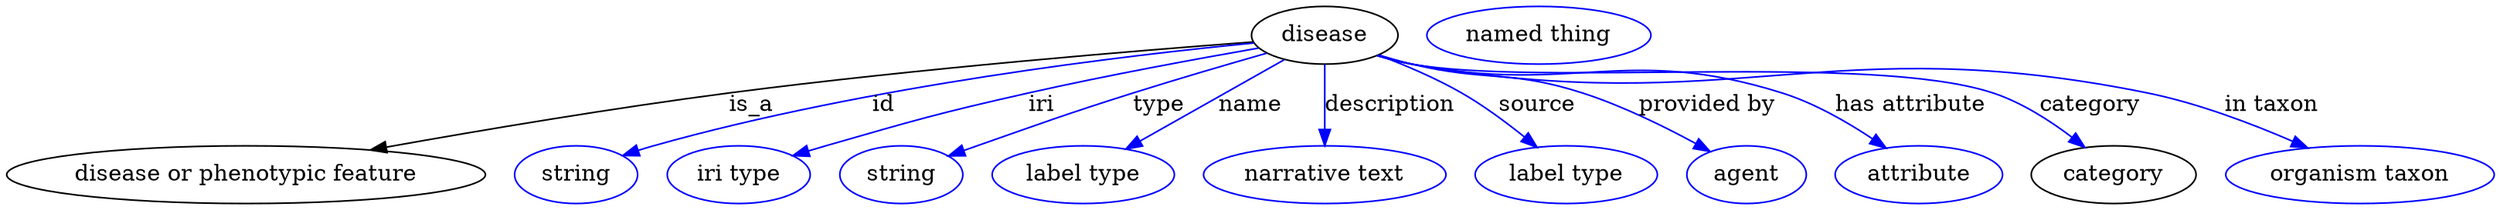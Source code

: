 digraph {
	graph [bb="0,0,1254,123"];
	node [label="\N"];
	disease	[height=0.5,
		label=disease,
		pos="662.39,105",
		width=1.011];
	"disease or phenotypic feature"	[height=0.5,
		pos="114.39,18",
		width=3.1775];
	disease -> "disease or phenotypic feature"	[label=is_a,
		lp="367.39,61.5",
		pos="e,175.78,33.275 626.44,100.94 569.12,95.833 453.54,84.56 356.39,69 298.65,59.752 233.79,46.177 185.76,35.505"];
	id	[color=blue,
		height=0.5,
		label=string,
		pos="277.39,18",
		width=0.84854];
	disease -> id	[color=blue,
		label=id,
		lp="444.89,61.5",
		pos="e,300.85,29.677 627.09,100.13 563.74,92.516 427.16,73.014 317.39,36 315.01,35.198 312.58,34.318 310.14,33.393",
		style=solid];
	iri	[color=blue,
		height=0.5,
		label="iri type",
		pos="362.39,18",
		width=1.011];
	disease -> iri	[color=blue,
		label=iri,
		lp="520.89,61.5",
		pos="e,390.38,29.88 629.6,96.908 599.51,90.242 553.75,79.711 514.39,69 466.37,55.933 454.47,52.135 407.39,36 404.97,35.171 402.49,34.297 \
399.99,33.4",
		style=solid];
	type	[color=blue,
		height=0.5,
		label=string,
		pos="447.39,18",
		width=0.84854];
	disease -> type	[color=blue,
		label=type,
		lp="579.39,61.5",
		pos="e,471.49,29.29 633.6,93.716 614.7,86.889 589.49,77.627 567.39,69 531.56,55.016 522.87,50.856 487.39,36 485.22,35.09 482.98,34.149 \
480.72,33.199",
		style=solid];
	name	[color=blue,
		height=0.5,
		label="label type",
		pos="541.39,18",
		width=1.2638];
	disease -> name	[color=blue,
		label=name,
		lp="624.89,61.5",
		pos="e,562.93,34.134 642.14,89.773 622.78,76.171 593.35,55.499 571.29,40.003",
		style=solid];
	description	[color=blue,
		height=0.5,
		label="narrative text",
		pos="662.39,18",
		width=1.6068];
	disease -> description	[color=blue,
		label=description,
		lp="692.89,61.5",
		pos="e,662.39,36.175 662.39,86.799 662.39,75.163 662.39,59.548 662.39,46.237",
		style=solid];
	source	[color=blue,
		height=0.5,
		label="label type",
		pos="783.39,18",
		width=1.2638];
	disease -> source	[color=blue,
		label=source,
		lp="763.39,61.5",
		pos="e,767.58,34.952 687.89,92.021 700.23,85.796 715.01,77.681 727.39,69 738.84,60.971 750.53,50.888 760.25,41.883",
		style=solid];
	"provided by"	[color=blue,
		height=0.5,
		label=agent,
		pos="876.39,18",
		width=0.83048];
	disease -> "provided by"	[color=blue,
		label="provided by",
		lp="850.39,61.5",
		pos="e,856.91,31.756 689.93,93.189 695.97,90.998 702.36,88.813 708.39,87 742.05,76.889 752.57,81.579 785.39,69 807.46,60.539 830.8,47.626 \
848.32,37.042",
		style=solid];
	"has attribute"	[color=blue,
		height=0.5,
		label=attribute,
		pos="964.39,18",
		width=1.1193];
	disease -> "has attribute"	[color=blue,
		label="has attribute",
		lp="950.89,61.5",
		pos="e,946.42,34.248 689.28,92.766 695.47,90.547 702.09,88.457 708.39,87 786.29,68.997 811.96,95.519 887.39,69 905.69,62.565 924,50.943 \
938.17,40.523",
		style=solid];
	category	[height=0.5,
		pos="1063.4,18",
		width=1.1374];
	disease -> category	[color=blue,
		label=category,
		lp="1040.9,61.5",
		pos="e,1046,34.466 689.25,92.597 695.43,90.387 702.06,88.343 708.39,87 830.38,61.115 870.26,108.95 988.39,69 1006.4,62.897 1024.3,51.292 \
1038,40.798",
		style=solid];
	"in taxon"	[color=blue,
		height=0.5,
		label="organism taxon",
		pos="1188.4,18",
		width=1.8234];
	disease -> "in taxon"	[color=blue,
		label="in taxon",
		lp="1135.9,61.5",
		pos="e,1159.7,34.255 689.23,92.53 695.42,90.324 702.05,88.298 708.39,87 865.33,54.863 912.13,104.33 1068.4,69 1097,62.525 1127.5,49.721 \
1150.6,38.692",
		style=solid];
	"named thing_category"	[color=blue,
		height=0.5,
		label="named thing",
		pos="772.39,105",
		width=1.5346];
}
